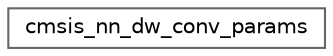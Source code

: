 digraph "Graphical Class Hierarchy"
{
 // LATEX_PDF_SIZE
  bgcolor="transparent";
  edge [fontname=Helvetica,fontsize=10,labelfontname=Helvetica,labelfontsize=10];
  node [fontname=Helvetica,fontsize=10,shape=box,height=0.2,width=0.4];
  rankdir="LR";
  Node0 [id="Node000000",label="cmsis_nn_dw_conv_params",height=0.2,width=0.4,color="grey40", fillcolor="white", style="filled",URL="$structcmsis__nn__dw__conv__params.html",tooltip=" "];
}
